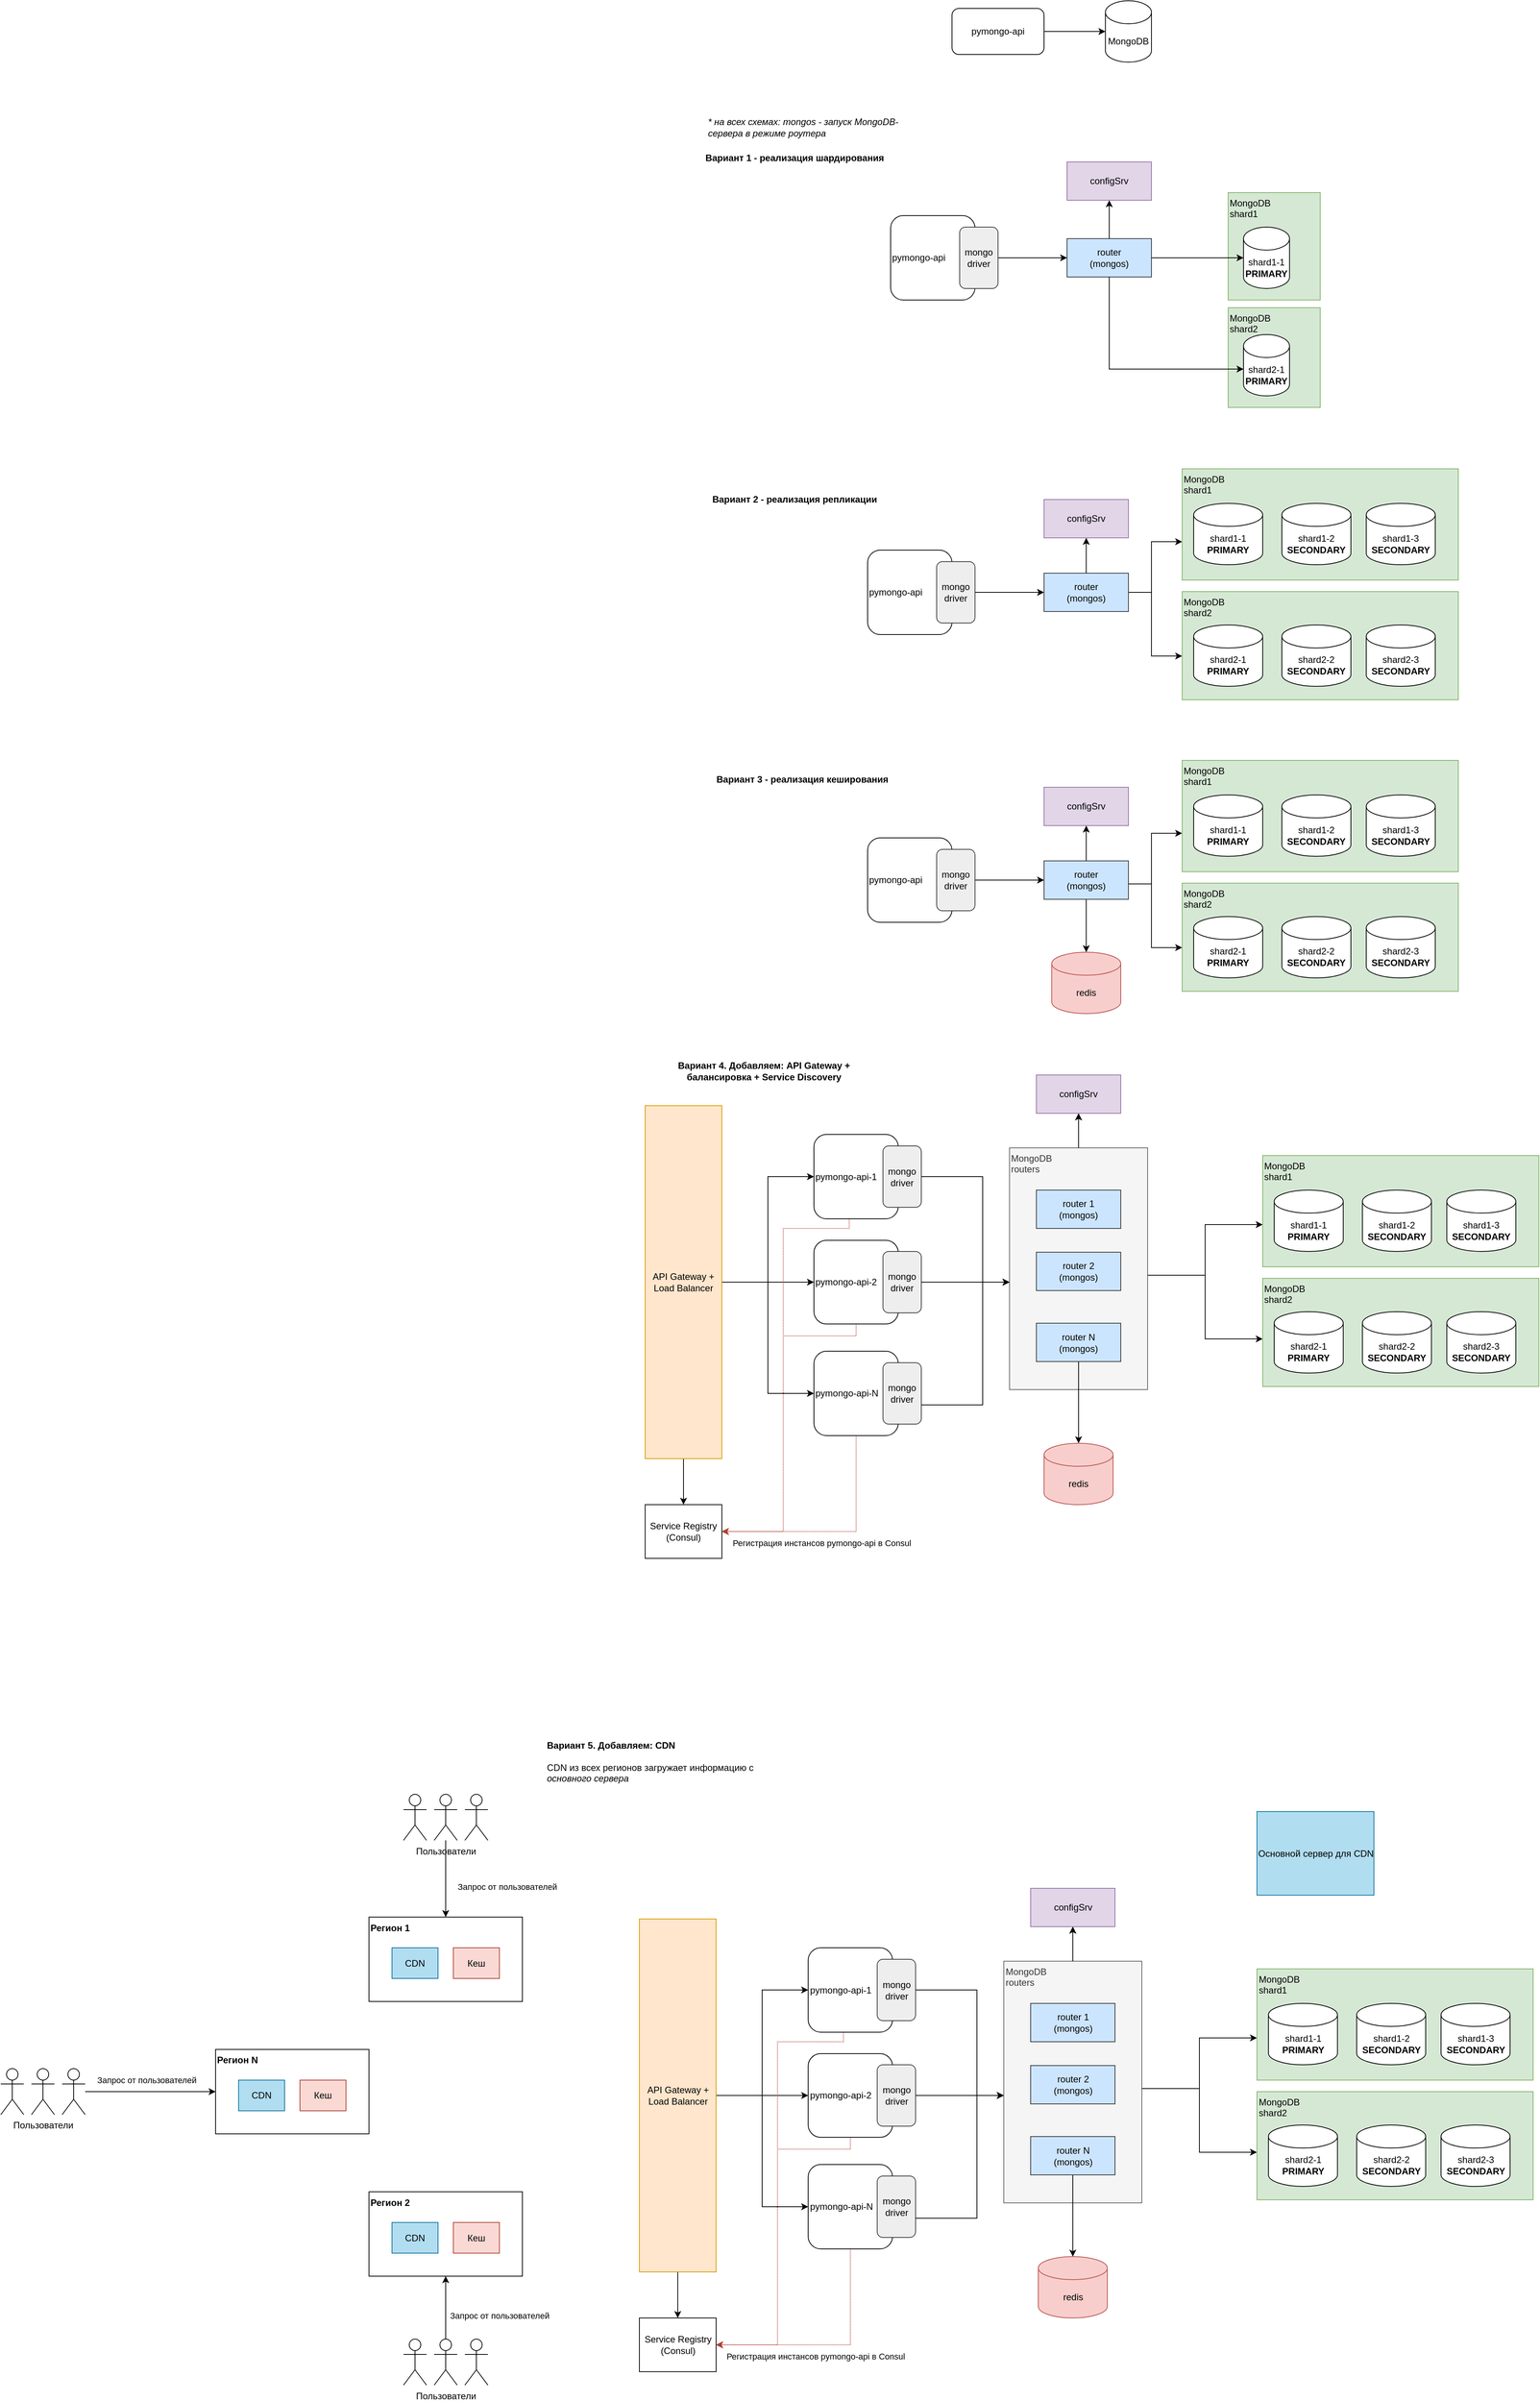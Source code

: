 <mxfile version="24.5.3" type="device">
  <diagram name="Page-1" id="-H_mtQnk-PTXWXPvYvuk">
    <mxGraphModel dx="3239" dy="1463" grid="1" gridSize="10" guides="1" tooltips="1" connect="1" arrows="1" fold="1" page="1" pageScale="1" pageWidth="1169" pageHeight="827" math="0" shadow="0">
      <root>
        <mxCell id="0" />
        <mxCell id="1" parent="0" />
        <mxCell id="IA5zfWWaIgtgJN7IFIwk-97" value="&lt;div style=&quot;&quot;&gt;&lt;b&gt;Регион 1&lt;/b&gt;&lt;/div&gt;" style="rounded=0;whiteSpace=wrap;html=1;verticalAlign=top;align=left;horizontal=1;" vertex="1" parent="1">
          <mxGeometry x="-400" y="2777.5" width="200" height="110" as="geometry" />
        </mxCell>
        <mxCell id="IA5zfWWaIgtgJN7IFIwk-30" value="" style="edgeStyle=orthogonalEdgeStyle;rounded=0;orthogonalLoop=1;jettySize=auto;html=1;" edge="1" parent="1" source="IA5zfWWaIgtgJN7IFIwk-29" target="IA5zfWWaIgtgJN7IFIwk-7">
          <mxGeometry relative="1" as="geometry" />
        </mxCell>
        <mxCell id="IA5zfWWaIgtgJN7IFIwk-29" value="&lt;span style=&quot;text-align: center;&quot;&gt;MongoDB&amp;nbsp;&lt;/span&gt;&lt;div&gt;routers&lt;/div&gt;" style="rounded=0;whiteSpace=wrap;html=1;verticalAlign=top;align=left;fillColor=#f5f5f5;strokeColor=#666666;fontColor=#333333;" vertex="1" parent="1">
          <mxGeometry x="435" y="1775" width="180" height="315" as="geometry" />
        </mxCell>
        <mxCell id="zA23MoTUsTF4_91t8viU-2" value="MongoDB" style="shape=cylinder3;whiteSpace=wrap;html=1;boundedLbl=1;backgroundOutline=1;size=15;" parent="1" vertex="1">
          <mxGeometry x="560" y="280" width="60" height="80" as="geometry" />
        </mxCell>
        <mxCell id="zA23MoTUsTF4_91t8viU-3" value="pymongo-api" style="rounded=1;whiteSpace=wrap;html=1;" parent="1" vertex="1">
          <mxGeometry x="360" y="290" width="120" height="60" as="geometry" />
        </mxCell>
        <mxCell id="zA23MoTUsTF4_91t8viU-4" style="edgeStyle=orthogonalEdgeStyle;rounded=0;orthogonalLoop=1;jettySize=auto;html=1;exitX=1;exitY=0.5;exitDx=0;exitDy=0;entryX=0;entryY=0.5;entryDx=0;entryDy=0;entryPerimeter=0;" parent="1" source="zA23MoTUsTF4_91t8viU-3" target="zA23MoTUsTF4_91t8viU-2" edge="1">
          <mxGeometry relative="1" as="geometry" />
        </mxCell>
        <mxCell id="J22S6rXWrINqlYV-yVj1-1" value="Вариант 1 - реализация шардирования" style="text;html=1;align=center;verticalAlign=middle;whiteSpace=wrap;rounded=0;fontStyle=1" parent="1" vertex="1">
          <mxGeometry x="20" y="470" width="270" height="30" as="geometry" />
        </mxCell>
        <mxCell id="J22S6rXWrINqlYV-yVj1-4" value="pymongo-api" style="rounded=1;whiteSpace=wrap;html=1;align=left;" parent="1" vertex="1">
          <mxGeometry x="280" y="560" width="110" height="110" as="geometry" />
        </mxCell>
        <mxCell id="J22S6rXWrINqlYV-yVj1-5" style="edgeStyle=orthogonalEdgeStyle;rounded=0;orthogonalLoop=1;jettySize=auto;html=1;" parent="1" source="J22S6rXWrINqlYV-yVj1-23" target="J22S6rXWrINqlYV-yVj1-13" edge="1">
          <mxGeometry relative="1" as="geometry" />
        </mxCell>
        <mxCell id="J22S6rXWrINqlYV-yVj1-12" value="&lt;i&gt;* на всех схемах: mongos - запуск MongoDB-сервера в режиме роутера&lt;/i&gt;" style="text;html=1;align=left;verticalAlign=middle;whiteSpace=wrap;rounded=0;" parent="1" vertex="1">
          <mxGeometry x="40" y="430" width="280" height="30" as="geometry" />
        </mxCell>
        <mxCell id="J22S6rXWrINqlYV-yVj1-22" value="" style="edgeStyle=orthogonalEdgeStyle;rounded=0;orthogonalLoop=1;jettySize=auto;html=1;" parent="1" source="J22S6rXWrINqlYV-yVj1-13" target="J22S6rXWrINqlYV-yVj1-21" edge="1">
          <mxGeometry relative="1" as="geometry" />
        </mxCell>
        <mxCell id="J22S6rXWrINqlYV-yVj1-13" value="&lt;div&gt;router&lt;/div&gt;(mongos)" style="rounded=0;whiteSpace=wrap;html=1;fillColor=#cce5ff;strokeColor=#36393d;" parent="1" vertex="1">
          <mxGeometry x="510" y="590" width="110" height="50" as="geometry" />
        </mxCell>
        <mxCell id="J22S6rXWrINqlYV-yVj1-16" value="&lt;span style=&quot;text-align: center;&quot;&gt;MongoDB&amp;nbsp;&lt;/span&gt;&lt;div&gt;shard1&lt;/div&gt;" style="rounded=0;whiteSpace=wrap;html=1;verticalAlign=top;align=left;fillColor=#d5e8d4;strokeColor=#82b366;" parent="1" vertex="1">
          <mxGeometry x="720" y="530" width="120" height="140" as="geometry" />
        </mxCell>
        <mxCell id="J22S6rXWrINqlYV-yVj1-3" value="&lt;div&gt;&lt;span style=&quot;text-align: left;&quot;&gt;shard1-1&lt;/span&gt;&lt;/div&gt;&lt;div&gt;&lt;b&gt;PRIMARY&lt;/b&gt;&lt;/div&gt;" style="shape=cylinder3;whiteSpace=wrap;html=1;boundedLbl=1;backgroundOutline=1;size=15;" parent="1" vertex="1">
          <mxGeometry x="740" y="575" width="60" height="80" as="geometry" />
        </mxCell>
        <mxCell id="J22S6rXWrINqlYV-yVj1-15" value="" style="edgeStyle=orthogonalEdgeStyle;rounded=0;orthogonalLoop=1;jettySize=auto;html=1;" parent="1" source="J22S6rXWrINqlYV-yVj1-13" target="J22S6rXWrINqlYV-yVj1-3" edge="1">
          <mxGeometry relative="1" as="geometry">
            <mxPoint x="695" y="550" as="targetPoint" />
          </mxGeometry>
        </mxCell>
        <mxCell id="J22S6rXWrINqlYV-yVj1-17" value="&lt;span style=&quot;text-align: center;&quot;&gt;MongoDB&amp;nbsp;&lt;/span&gt;&lt;div&gt;shard2&lt;/div&gt;" style="rounded=0;whiteSpace=wrap;html=1;verticalAlign=top;align=left;fillColor=#d5e8d4;strokeColor=#82b366;" parent="1" vertex="1">
          <mxGeometry x="720" y="680" width="120" height="130" as="geometry" />
        </mxCell>
        <mxCell id="J22S6rXWrINqlYV-yVj1-18" value="&lt;div&gt;&lt;span style=&quot;text-align: left;&quot;&gt;shard2-1&lt;/span&gt;&lt;/div&gt;&lt;div&gt;&lt;b&gt;PRIMARY&lt;/b&gt;&lt;/div&gt;" style="shape=cylinder3;whiteSpace=wrap;html=1;boundedLbl=1;backgroundOutline=1;size=15;" parent="1" vertex="1">
          <mxGeometry x="740" y="715" width="60" height="80" as="geometry" />
        </mxCell>
        <mxCell id="J22S6rXWrINqlYV-yVj1-20" value="" style="edgeStyle=orthogonalEdgeStyle;rounded=0;orthogonalLoop=1;jettySize=auto;html=1;" parent="1" source="J22S6rXWrINqlYV-yVj1-13" target="J22S6rXWrINqlYV-yVj1-18" edge="1">
          <mxGeometry relative="1" as="geometry">
            <mxPoint x="565" y="715" as="targetPoint" />
            <Array as="points">
              <mxPoint x="565" y="760" />
            </Array>
          </mxGeometry>
        </mxCell>
        <mxCell id="J22S6rXWrINqlYV-yVj1-21" value="configSrv&lt;div&gt;&lt;/div&gt;" style="rounded=0;whiteSpace=wrap;html=1;fillColor=#e1d5e7;strokeColor=#9673a6;" parent="1" vertex="1">
          <mxGeometry x="510" y="490" width="110" height="50" as="geometry" />
        </mxCell>
        <mxCell id="J22S6rXWrINqlYV-yVj1-23" value="mongo driver" style="rounded=1;whiteSpace=wrap;html=1;fillColor=#eeeeee;strokeColor=#36393d;" parent="1" vertex="1">
          <mxGeometry x="370" y="575" width="50" height="80" as="geometry" />
        </mxCell>
        <mxCell id="J22S6rXWrINqlYV-yVj1-24" value="Вариант 2 - реализация репликации" style="text;html=1;align=center;verticalAlign=middle;whiteSpace=wrap;rounded=0;fontStyle=1" parent="1" vertex="1">
          <mxGeometry x="20" y="915" width="270" height="30" as="geometry" />
        </mxCell>
        <mxCell id="J22S6rXWrINqlYV-yVj1-25" value="pymongo-api" style="rounded=1;whiteSpace=wrap;html=1;align=left;" parent="1" vertex="1">
          <mxGeometry x="250" y="996" width="110" height="110" as="geometry" />
        </mxCell>
        <mxCell id="J22S6rXWrINqlYV-yVj1-26" style="edgeStyle=orthogonalEdgeStyle;rounded=0;orthogonalLoop=1;jettySize=auto;html=1;" parent="1" source="J22S6rXWrINqlYV-yVj1-36" target="J22S6rXWrINqlYV-yVj1-28" edge="1">
          <mxGeometry relative="1" as="geometry" />
        </mxCell>
        <mxCell id="J22S6rXWrINqlYV-yVj1-27" value="" style="edgeStyle=orthogonalEdgeStyle;rounded=0;orthogonalLoop=1;jettySize=auto;html=1;" parent="1" source="J22S6rXWrINqlYV-yVj1-28" target="J22S6rXWrINqlYV-yVj1-35" edge="1">
          <mxGeometry relative="1" as="geometry" />
        </mxCell>
        <mxCell id="J22S6rXWrINqlYV-yVj1-98" value="" style="edgeStyle=orthogonalEdgeStyle;rounded=0;orthogonalLoop=1;jettySize=auto;html=1;" parent="1" source="J22S6rXWrINqlYV-yVj1-28" target="J22S6rXWrINqlYV-yVj1-94" edge="1">
          <mxGeometry relative="1" as="geometry">
            <Array as="points">
              <mxPoint x="620" y="1051" />
              <mxPoint x="620" y="985" />
            </Array>
          </mxGeometry>
        </mxCell>
        <mxCell id="J22S6rXWrINqlYV-yVj1-100" value="" style="edgeStyle=orthogonalEdgeStyle;rounded=0;orthogonalLoop=1;jettySize=auto;html=1;" parent="1" source="J22S6rXWrINqlYV-yVj1-28" target="J22S6rXWrINqlYV-yVj1-29" edge="1">
          <mxGeometry relative="1" as="geometry">
            <mxPoint x="535" y="1151.0" as="targetPoint" />
            <Array as="points">
              <mxPoint x="620" y="1051" />
              <mxPoint x="620" y="1134" />
            </Array>
          </mxGeometry>
        </mxCell>
        <mxCell id="J22S6rXWrINqlYV-yVj1-28" value="&lt;div&gt;router&lt;/div&gt;(mongos)" style="rounded=0;whiteSpace=wrap;html=1;fillColor=#cce5ff;strokeColor=#36393d;" parent="1" vertex="1">
          <mxGeometry x="480" y="1026" width="110" height="50" as="geometry" />
        </mxCell>
        <mxCell id="J22S6rXWrINqlYV-yVj1-29" value="&lt;span style=&quot;text-align: center;&quot;&gt;MongoDB&amp;nbsp;&lt;/span&gt;&lt;div&gt;shard2&lt;/div&gt;" style="rounded=0;whiteSpace=wrap;html=1;verticalAlign=top;align=left;fillColor=#d5e8d4;strokeColor=#82b366;" parent="1" vertex="1">
          <mxGeometry x="660" y="1050" width="360" height="141" as="geometry" />
        </mxCell>
        <mxCell id="J22S6rXWrINqlYV-yVj1-35" value="configSrv&lt;div&gt;&lt;/div&gt;" style="rounded=0;whiteSpace=wrap;html=1;fillColor=#e1d5e7;strokeColor=#9673a6;" parent="1" vertex="1">
          <mxGeometry x="480" y="930" width="110" height="50" as="geometry" />
        </mxCell>
        <mxCell id="J22S6rXWrINqlYV-yVj1-36" value="mongo driver" style="rounded=1;whiteSpace=wrap;html=1;fillColor=#eeeeee;strokeColor=#36393d;" parent="1" vertex="1">
          <mxGeometry x="340" y="1011" width="50" height="80" as="geometry" />
        </mxCell>
        <mxCell id="J22S6rXWrINqlYV-yVj1-37" value="&lt;div&gt;&lt;span style=&quot;text-align: left;&quot;&gt;shard2-2&lt;/span&gt;&lt;/div&gt;&lt;div&gt;&lt;b&gt;SECONDARY&lt;/b&gt;&lt;/div&gt;" style="shape=cylinder3;whiteSpace=wrap;html=1;boundedLbl=1;backgroundOutline=1;size=15;" parent="1" vertex="1">
          <mxGeometry x="790" y="1093.5" width="90" height="80" as="geometry" />
        </mxCell>
        <mxCell id="J22S6rXWrINqlYV-yVj1-38" value="&lt;div&gt;&lt;span style=&quot;text-align: left;&quot;&gt;shard2-3&lt;/span&gt;&lt;/div&gt;&lt;div&gt;&lt;b&gt;SECONDARY&lt;/b&gt;&lt;/div&gt;" style="shape=cylinder3;whiteSpace=wrap;html=1;boundedLbl=1;backgroundOutline=1;size=15;" parent="1" vertex="1">
          <mxGeometry x="900" y="1093.5" width="90" height="80" as="geometry" />
        </mxCell>
        <mxCell id="J22S6rXWrINqlYV-yVj1-39" value="&lt;div&gt;&lt;div&gt;&lt;span style=&quot;text-align: left;&quot;&gt;shard2-1&lt;/span&gt;&lt;/div&gt;&lt;div&gt;&lt;b&gt;PRIMARY&lt;/b&gt;&lt;/div&gt;&lt;/div&gt;" style="shape=cylinder3;whiteSpace=wrap;html=1;boundedLbl=1;backgroundOutline=1;size=15;" parent="1" vertex="1">
          <mxGeometry x="675" y="1093.5" width="90" height="80" as="geometry" />
        </mxCell>
        <mxCell id="J22S6rXWrINqlYV-yVj1-63" value="Вариант 3 - реализация кеширования" style="text;html=1;align=center;verticalAlign=middle;whiteSpace=wrap;rounded=0;fontStyle=1" parent="1" vertex="1">
          <mxGeometry x="30" y="1280" width="270" height="30" as="geometry" />
        </mxCell>
        <mxCell id="J22S6rXWrINqlYV-yVj1-94" value="&lt;span style=&quot;text-align: center;&quot;&gt;MongoDB&amp;nbsp;&lt;/span&gt;&lt;div&gt;shard1&lt;/div&gt;" style="rounded=0;whiteSpace=wrap;html=1;verticalAlign=top;align=left;fillColor=#d5e8d4;strokeColor=#82b366;" parent="1" vertex="1">
          <mxGeometry x="660" y="890" width="360" height="145" as="geometry" />
        </mxCell>
        <mxCell id="J22S6rXWrINqlYV-yVj1-95" value="&lt;div&gt;&lt;span style=&quot;text-align: left;&quot;&gt;shard1-2&lt;/span&gt;&lt;/div&gt;&lt;div&gt;&lt;b&gt;SECONDARY&lt;/b&gt;&lt;br&gt;&lt;/div&gt;" style="shape=cylinder3;whiteSpace=wrap;html=1;boundedLbl=1;backgroundOutline=1;size=15;" parent="1" vertex="1">
          <mxGeometry x="790" y="935" width="90" height="80" as="geometry" />
        </mxCell>
        <mxCell id="J22S6rXWrINqlYV-yVj1-96" value="&lt;div&gt;&lt;span style=&quot;text-align: left;&quot;&gt;shard1-3&lt;/span&gt;&lt;/div&gt;&lt;div&gt;&lt;b&gt;SECONDARY&lt;/b&gt;&lt;br&gt;&lt;/div&gt;" style="shape=cylinder3;whiteSpace=wrap;html=1;boundedLbl=1;backgroundOutline=1;size=15;" parent="1" vertex="1">
          <mxGeometry x="900" y="935" width="90" height="80" as="geometry" />
        </mxCell>
        <mxCell id="J22S6rXWrINqlYV-yVj1-97" value="&lt;div&gt;&lt;span style=&quot;text-align: left;&quot;&gt;shard1-1&lt;/span&gt;&lt;/div&gt;&lt;div&gt;&lt;b&gt;PRIMARY&lt;/b&gt;&lt;br&gt;&lt;/div&gt;" style="shape=cylinder3;whiteSpace=wrap;html=1;boundedLbl=1;backgroundOutline=1;size=15;" parent="1" vertex="1">
          <mxGeometry x="675" y="935" width="90" height="80" as="geometry" />
        </mxCell>
        <mxCell id="J22S6rXWrINqlYV-yVj1-101" value="pymongo-api" style="rounded=1;whiteSpace=wrap;html=1;align=left;" parent="1" vertex="1">
          <mxGeometry x="250" y="1371" width="110" height="110" as="geometry" />
        </mxCell>
        <mxCell id="J22S6rXWrINqlYV-yVj1-102" style="edgeStyle=orthogonalEdgeStyle;rounded=0;orthogonalLoop=1;jettySize=auto;html=1;" parent="1" source="J22S6rXWrINqlYV-yVj1-109" target="J22S6rXWrINqlYV-yVj1-106" edge="1">
          <mxGeometry relative="1" as="geometry" />
        </mxCell>
        <mxCell id="J22S6rXWrINqlYV-yVj1-103" value="" style="edgeStyle=orthogonalEdgeStyle;rounded=0;orthogonalLoop=1;jettySize=auto;html=1;" parent="1" source="J22S6rXWrINqlYV-yVj1-106" target="J22S6rXWrINqlYV-yVj1-108" edge="1">
          <mxGeometry relative="1" as="geometry" />
        </mxCell>
        <mxCell id="J22S6rXWrINqlYV-yVj1-120" value="" style="edgeStyle=orthogonalEdgeStyle;rounded=0;orthogonalLoop=1;jettySize=auto;html=1;" parent="1" source="J22S6rXWrINqlYV-yVj1-106" target="J22S6rXWrINqlYV-yVj1-119" edge="1">
          <mxGeometry relative="1" as="geometry" />
        </mxCell>
        <mxCell id="J22S6rXWrINqlYV-yVj1-106" value="&lt;div&gt;router&lt;/div&gt;(mongos)" style="rounded=0;whiteSpace=wrap;html=1;fillColor=#cce5ff;strokeColor=#36393d;" parent="1" vertex="1">
          <mxGeometry x="480" y="1401" width="110" height="50" as="geometry" />
        </mxCell>
        <mxCell id="J22S6rXWrINqlYV-yVj1-108" value="configSrv&lt;div&gt;&lt;/div&gt;" style="rounded=0;whiteSpace=wrap;html=1;fillColor=#e1d5e7;strokeColor=#9673a6;" parent="1" vertex="1">
          <mxGeometry x="480" y="1305" width="110" height="50" as="geometry" />
        </mxCell>
        <mxCell id="J22S6rXWrINqlYV-yVj1-109" value="mongo driver" style="rounded=1;whiteSpace=wrap;html=1;fillColor=#eeeeee;strokeColor=#36393d;" parent="1" vertex="1">
          <mxGeometry x="340" y="1386" width="50" height="80" as="geometry" />
        </mxCell>
        <mxCell id="J22S6rXWrINqlYV-yVj1-119" value="&lt;div&gt;redis&lt;/div&gt;" style="shape=cylinder3;whiteSpace=wrap;html=1;boundedLbl=1;backgroundOutline=1;size=15;fillColor=#f8cecc;strokeColor=#b85450;" parent="1" vertex="1">
          <mxGeometry x="490" y="1520" width="90" height="80" as="geometry" />
        </mxCell>
        <mxCell id="J22S6rXWrINqlYV-yVj1-121" value="" style="edgeStyle=orthogonalEdgeStyle;rounded=0;orthogonalLoop=1;jettySize=auto;html=1;" parent="1" source="J22S6rXWrINqlYV-yVj1-106" target="J22S6rXWrINqlYV-yVj1-127" edge="1">
          <mxGeometry relative="1" as="geometry">
            <mxPoint x="590" y="1431" as="sourcePoint" />
            <Array as="points">
              <mxPoint x="620" y="1431" />
              <mxPoint x="620" y="1365" />
            </Array>
          </mxGeometry>
        </mxCell>
        <mxCell id="J22S6rXWrINqlYV-yVj1-122" value="" style="edgeStyle=orthogonalEdgeStyle;rounded=0;orthogonalLoop=1;jettySize=auto;html=1;" parent="1" source="J22S6rXWrINqlYV-yVj1-106" target="J22S6rXWrINqlYV-yVj1-123" edge="1">
          <mxGeometry relative="1" as="geometry">
            <mxPoint x="590" y="1431" as="sourcePoint" />
            <mxPoint x="535" y="1531.0" as="targetPoint" />
            <Array as="points">
              <mxPoint x="620" y="1431" />
              <mxPoint x="620" y="1514" />
            </Array>
          </mxGeometry>
        </mxCell>
        <mxCell id="J22S6rXWrINqlYV-yVj1-123" value="&lt;span style=&quot;text-align: center;&quot;&gt;MongoDB&amp;nbsp;&lt;/span&gt;&lt;div&gt;shard2&lt;/div&gt;" style="rounded=0;whiteSpace=wrap;html=1;verticalAlign=top;align=left;fillColor=#d5e8d4;strokeColor=#82b366;" parent="1" vertex="1">
          <mxGeometry x="660" y="1430" width="360" height="141" as="geometry" />
        </mxCell>
        <mxCell id="J22S6rXWrINqlYV-yVj1-124" value="&lt;div&gt;&lt;span style=&quot;text-align: left;&quot;&gt;shard2-2&lt;/span&gt;&lt;/div&gt;&lt;div&gt;&lt;b&gt;SECONDARY&lt;/b&gt;&lt;/div&gt;" style="shape=cylinder3;whiteSpace=wrap;html=1;boundedLbl=1;backgroundOutline=1;size=15;" parent="1" vertex="1">
          <mxGeometry x="790" y="1473.5" width="90" height="80" as="geometry" />
        </mxCell>
        <mxCell id="J22S6rXWrINqlYV-yVj1-125" value="&lt;div&gt;&lt;span style=&quot;text-align: left;&quot;&gt;shard2-3&lt;/span&gt;&lt;/div&gt;&lt;div&gt;&lt;b&gt;SECONDARY&lt;/b&gt;&lt;/div&gt;" style="shape=cylinder3;whiteSpace=wrap;html=1;boundedLbl=1;backgroundOutline=1;size=15;" parent="1" vertex="1">
          <mxGeometry x="900" y="1473.5" width="90" height="80" as="geometry" />
        </mxCell>
        <mxCell id="J22S6rXWrINqlYV-yVj1-126" value="&lt;div&gt;&lt;div&gt;&lt;span style=&quot;text-align: left;&quot;&gt;shard2-1&lt;/span&gt;&lt;/div&gt;&lt;div&gt;&lt;b&gt;PRIMARY&lt;/b&gt;&lt;/div&gt;&lt;/div&gt;" style="shape=cylinder3;whiteSpace=wrap;html=1;boundedLbl=1;backgroundOutline=1;size=15;" parent="1" vertex="1">
          <mxGeometry x="675" y="1473.5" width="90" height="80" as="geometry" />
        </mxCell>
        <mxCell id="J22S6rXWrINqlYV-yVj1-127" value="&lt;span style=&quot;text-align: center;&quot;&gt;MongoDB&amp;nbsp;&lt;/span&gt;&lt;div&gt;shard1&lt;/div&gt;" style="rounded=0;whiteSpace=wrap;html=1;verticalAlign=top;align=left;fillColor=#d5e8d4;strokeColor=#82b366;" parent="1" vertex="1">
          <mxGeometry x="660" y="1270" width="360" height="145" as="geometry" />
        </mxCell>
        <mxCell id="J22S6rXWrINqlYV-yVj1-128" value="&lt;div&gt;&lt;span style=&quot;text-align: left;&quot;&gt;shard1-2&lt;/span&gt;&lt;/div&gt;&lt;div&gt;&lt;b&gt;SECONDARY&lt;/b&gt;&lt;br&gt;&lt;/div&gt;" style="shape=cylinder3;whiteSpace=wrap;html=1;boundedLbl=1;backgroundOutline=1;size=15;" parent="1" vertex="1">
          <mxGeometry x="790" y="1315" width="90" height="80" as="geometry" />
        </mxCell>
        <mxCell id="J22S6rXWrINqlYV-yVj1-129" value="&lt;div&gt;&lt;span style=&quot;text-align: left;&quot;&gt;shard1-3&lt;/span&gt;&lt;/div&gt;&lt;div&gt;&lt;b&gt;SECONDARY&lt;/b&gt;&lt;br&gt;&lt;/div&gt;" style="shape=cylinder3;whiteSpace=wrap;html=1;boundedLbl=1;backgroundOutline=1;size=15;" parent="1" vertex="1">
          <mxGeometry x="900" y="1315" width="90" height="80" as="geometry" />
        </mxCell>
        <mxCell id="J22S6rXWrINqlYV-yVj1-130" value="&lt;div&gt;&lt;span style=&quot;text-align: left;&quot;&gt;shard1-1&lt;/span&gt;&lt;/div&gt;&lt;div&gt;&lt;b&gt;PRIMARY&lt;/b&gt;&lt;br&gt;&lt;/div&gt;" style="shape=cylinder3;whiteSpace=wrap;html=1;boundedLbl=1;backgroundOutline=1;size=15;" parent="1" vertex="1">
          <mxGeometry x="675" y="1315" width="90" height="80" as="geometry" />
        </mxCell>
        <mxCell id="IA5zfWWaIgtgJN7IFIwk-1" value="Вариант 4. Добавляем: API Gateway + балансировка + Service Discovery" style="text;html=1;align=center;verticalAlign=middle;whiteSpace=wrap;rounded=0;fontStyle=1" vertex="1" parent="1">
          <mxGeometry x="-20" y="1660" width="270" height="30" as="geometry" />
        </mxCell>
        <mxCell id="IA5zfWWaIgtgJN7IFIwk-38" value="" style="edgeStyle=orthogonalEdgeStyle;rounded=0;orthogonalLoop=1;jettySize=auto;html=1;dashed=1;dashPattern=1 1;fillColor=#fad9d5;strokeColor=#ae4132;" edge="1" parent="1" source="IA5zfWWaIgtgJN7IFIwk-2" target="IA5zfWWaIgtgJN7IFIwk-35">
          <mxGeometry relative="1" as="geometry">
            <mxPoint x="130" y="2260" as="targetPoint" />
            <Array as="points">
              <mxPoint x="235" y="2020" />
              <mxPoint x="140" y="2020" />
              <mxPoint x="140" y="2275" />
            </Array>
          </mxGeometry>
        </mxCell>
        <mxCell id="IA5zfWWaIgtgJN7IFIwk-2" value="pymongo-api-2" style="rounded=1;whiteSpace=wrap;html=1;align=left;" vertex="1" parent="1">
          <mxGeometry x="180" y="1895.5" width="110" height="109" as="geometry" />
        </mxCell>
        <mxCell id="IA5zfWWaIgtgJN7IFIwk-4" value="" style="edgeStyle=orthogonalEdgeStyle;rounded=0;orthogonalLoop=1;jettySize=auto;html=1;" edge="1" parent="1" source="IA5zfWWaIgtgJN7IFIwk-29" target="IA5zfWWaIgtgJN7IFIwk-7">
          <mxGeometry relative="1" as="geometry" />
        </mxCell>
        <mxCell id="IA5zfWWaIgtgJN7IFIwk-5" value="" style="edgeStyle=orthogonalEdgeStyle;rounded=0;orthogonalLoop=1;jettySize=auto;html=1;" edge="1" parent="1" source="IA5zfWWaIgtgJN7IFIwk-26" target="IA5zfWWaIgtgJN7IFIwk-9">
          <mxGeometry relative="1" as="geometry" />
        </mxCell>
        <mxCell id="IA5zfWWaIgtgJN7IFIwk-6" value="&lt;div&gt;router 2&lt;/div&gt;(mongos)" style="rounded=0;whiteSpace=wrap;html=1;fillColor=#cce5ff;strokeColor=#36393d;" vertex="1" parent="1">
          <mxGeometry x="470" y="1911" width="110" height="50" as="geometry" />
        </mxCell>
        <mxCell id="IA5zfWWaIgtgJN7IFIwk-7" value="configSrv&lt;div&gt;&lt;/div&gt;" style="rounded=0;whiteSpace=wrap;html=1;fillColor=#e1d5e7;strokeColor=#9673a6;" vertex="1" parent="1">
          <mxGeometry x="470" y="1680" width="110" height="50" as="geometry" />
        </mxCell>
        <mxCell id="IA5zfWWaIgtgJN7IFIwk-53" value="" style="edgeStyle=orthogonalEdgeStyle;rounded=0;orthogonalLoop=1;jettySize=auto;html=1;exitX=1;exitY=0.5;exitDx=0;exitDy=0;" edge="1" parent="1" source="IA5zfWWaIgtgJN7IFIwk-8" target="IA5zfWWaIgtgJN7IFIwk-29">
          <mxGeometry relative="1" as="geometry">
            <mxPoint x="330" y="1949" as="sourcePoint" />
            <Array as="points">
              <mxPoint x="410" y="1950" />
              <mxPoint x="410" y="1950" />
            </Array>
          </mxGeometry>
        </mxCell>
        <mxCell id="IA5zfWWaIgtgJN7IFIwk-8" value="mongo driver" style="rounded=1;whiteSpace=wrap;html=1;fillColor=#eeeeee;strokeColor=#36393d;" vertex="1" parent="1">
          <mxGeometry x="270" y="1910" width="50" height="80" as="geometry" />
        </mxCell>
        <mxCell id="IA5zfWWaIgtgJN7IFIwk-9" value="&lt;div&gt;redis&lt;/div&gt;" style="shape=cylinder3;whiteSpace=wrap;html=1;boundedLbl=1;backgroundOutline=1;size=15;fillColor=#f8cecc;strokeColor=#b85450;" vertex="1" parent="1">
          <mxGeometry x="480" y="2160" width="90" height="80" as="geometry" />
        </mxCell>
        <mxCell id="IA5zfWWaIgtgJN7IFIwk-10" value="" style="edgeStyle=orthogonalEdgeStyle;rounded=0;orthogonalLoop=1;jettySize=auto;html=1;" edge="1" parent="1" source="IA5zfWWaIgtgJN7IFIwk-29" target="IA5zfWWaIgtgJN7IFIwk-16">
          <mxGeometry relative="1" as="geometry">
            <mxPoint x="580" y="1941" as="sourcePoint" />
            <Array as="points">
              <mxPoint x="690" y="1941" />
              <mxPoint x="690" y="1875" />
            </Array>
          </mxGeometry>
        </mxCell>
        <mxCell id="IA5zfWWaIgtgJN7IFIwk-11" value="" style="edgeStyle=orthogonalEdgeStyle;rounded=0;orthogonalLoop=1;jettySize=auto;html=1;" edge="1" parent="1" source="IA5zfWWaIgtgJN7IFIwk-29" target="IA5zfWWaIgtgJN7IFIwk-12">
          <mxGeometry relative="1" as="geometry">
            <mxPoint x="580" y="1941" as="sourcePoint" />
            <mxPoint x="525" y="2041" as="targetPoint" />
            <Array as="points">
              <mxPoint x="690" y="1941" />
              <mxPoint x="690" y="2024" />
            </Array>
          </mxGeometry>
        </mxCell>
        <mxCell id="IA5zfWWaIgtgJN7IFIwk-12" value="&lt;span style=&quot;text-align: center;&quot;&gt;MongoDB&amp;nbsp;&lt;/span&gt;&lt;div&gt;shard2&lt;/div&gt;" style="rounded=0;whiteSpace=wrap;html=1;verticalAlign=top;align=left;fillColor=#d5e8d4;strokeColor=#82b366;" vertex="1" parent="1">
          <mxGeometry x="765" y="1945" width="360" height="141" as="geometry" />
        </mxCell>
        <mxCell id="IA5zfWWaIgtgJN7IFIwk-13" value="&lt;div&gt;&lt;span style=&quot;text-align: left;&quot;&gt;shard2-2&lt;/span&gt;&lt;/div&gt;&lt;div&gt;&lt;b&gt;SECONDARY&lt;/b&gt;&lt;/div&gt;" style="shape=cylinder3;whiteSpace=wrap;html=1;boundedLbl=1;backgroundOutline=1;size=15;" vertex="1" parent="1">
          <mxGeometry x="895" y="1988.5" width="90" height="80" as="geometry" />
        </mxCell>
        <mxCell id="IA5zfWWaIgtgJN7IFIwk-14" value="&lt;div&gt;&lt;span style=&quot;text-align: left;&quot;&gt;shard2-3&lt;/span&gt;&lt;/div&gt;&lt;div&gt;&lt;b&gt;SECONDARY&lt;/b&gt;&lt;/div&gt;" style="shape=cylinder3;whiteSpace=wrap;html=1;boundedLbl=1;backgroundOutline=1;size=15;" vertex="1" parent="1">
          <mxGeometry x="1005" y="1988.5" width="90" height="80" as="geometry" />
        </mxCell>
        <mxCell id="IA5zfWWaIgtgJN7IFIwk-15" value="&lt;div&gt;&lt;div&gt;&lt;span style=&quot;text-align: left;&quot;&gt;shard2-1&lt;/span&gt;&lt;/div&gt;&lt;div&gt;&lt;b&gt;PRIMARY&lt;/b&gt;&lt;/div&gt;&lt;/div&gt;" style="shape=cylinder3;whiteSpace=wrap;html=1;boundedLbl=1;backgroundOutline=1;size=15;" vertex="1" parent="1">
          <mxGeometry x="780" y="1988.5" width="90" height="80" as="geometry" />
        </mxCell>
        <mxCell id="IA5zfWWaIgtgJN7IFIwk-16" value="&lt;span style=&quot;text-align: center;&quot;&gt;MongoDB&amp;nbsp;&lt;/span&gt;&lt;div&gt;shard1&lt;/div&gt;" style="rounded=0;whiteSpace=wrap;html=1;verticalAlign=top;align=left;fillColor=#d5e8d4;strokeColor=#82b366;" vertex="1" parent="1">
          <mxGeometry x="765" y="1785" width="360" height="145" as="geometry" />
        </mxCell>
        <mxCell id="IA5zfWWaIgtgJN7IFIwk-17" value="&lt;div&gt;&lt;span style=&quot;text-align: left;&quot;&gt;shard1-2&lt;/span&gt;&lt;/div&gt;&lt;div&gt;&lt;b&gt;SECONDARY&lt;/b&gt;&lt;br&gt;&lt;/div&gt;" style="shape=cylinder3;whiteSpace=wrap;html=1;boundedLbl=1;backgroundOutline=1;size=15;" vertex="1" parent="1">
          <mxGeometry x="895" y="1830" width="90" height="80" as="geometry" />
        </mxCell>
        <mxCell id="IA5zfWWaIgtgJN7IFIwk-18" value="&lt;div&gt;&lt;span style=&quot;text-align: left;&quot;&gt;shard1-3&lt;/span&gt;&lt;/div&gt;&lt;div&gt;&lt;b&gt;SECONDARY&lt;/b&gt;&lt;br&gt;&lt;/div&gt;" style="shape=cylinder3;whiteSpace=wrap;html=1;boundedLbl=1;backgroundOutline=1;size=15;" vertex="1" parent="1">
          <mxGeometry x="1005" y="1830" width="90" height="80" as="geometry" />
        </mxCell>
        <mxCell id="IA5zfWWaIgtgJN7IFIwk-19" value="&lt;div&gt;&lt;span style=&quot;text-align: left;&quot;&gt;shard1-1&lt;/span&gt;&lt;/div&gt;&lt;div&gt;&lt;b&gt;PRIMARY&lt;/b&gt;&lt;br&gt;&lt;/div&gt;" style="shape=cylinder3;whiteSpace=wrap;html=1;boundedLbl=1;backgroundOutline=1;size=15;" vertex="1" parent="1">
          <mxGeometry x="780" y="1830" width="90" height="80" as="geometry" />
        </mxCell>
        <mxCell id="IA5zfWWaIgtgJN7IFIwk-42" value="" style="edgeStyle=orthogonalEdgeStyle;rounded=0;orthogonalLoop=1;jettySize=auto;html=1;dashed=1;dashPattern=1 1;fillColor=#fad9d5;strokeColor=#ae4132;" edge="1" parent="1" source="IA5zfWWaIgtgJN7IFIwk-20" target="IA5zfWWaIgtgJN7IFIwk-35">
          <mxGeometry relative="1" as="geometry">
            <mxPoint x="235.0" y="2255" as="targetPoint" />
            <Array as="points">
              <mxPoint x="235" y="2275" />
            </Array>
          </mxGeometry>
        </mxCell>
        <mxCell id="IA5zfWWaIgtgJN7IFIwk-20" value="pymongo-api-N" style="rounded=1;whiteSpace=wrap;html=1;align=left;" vertex="1" parent="1">
          <mxGeometry x="180" y="2040" width="110" height="110" as="geometry" />
        </mxCell>
        <mxCell id="IA5zfWWaIgtgJN7IFIwk-21" value="mongo driver" style="rounded=1;whiteSpace=wrap;html=1;fillColor=#eeeeee;strokeColor=#36393d;" vertex="1" parent="1">
          <mxGeometry x="270" y="2055" width="50" height="80" as="geometry" />
        </mxCell>
        <mxCell id="IA5zfWWaIgtgJN7IFIwk-37" value="" style="edgeStyle=orthogonalEdgeStyle;rounded=0;orthogonalLoop=1;jettySize=auto;html=1;dashed=1;dashPattern=1 1;fillColor=#fad9d5;strokeColor=#ae4132;" edge="1" parent="1" target="IA5zfWWaIgtgJN7IFIwk-35">
          <mxGeometry relative="1" as="geometry">
            <mxPoint x="226" y="1867.5" as="sourcePoint" />
            <mxPoint x="134" y="2280" as="targetPoint" />
            <Array as="points">
              <mxPoint x="226" y="1880" />
              <mxPoint x="140" y="1880" />
              <mxPoint x="140" y="2275" />
            </Array>
          </mxGeometry>
        </mxCell>
        <mxCell id="IA5zfWWaIgtgJN7IFIwk-50" value="Регистрация инстансов pymongo-api в Consul" style="edgeLabel;html=1;align=center;verticalAlign=middle;resizable=0;points=[];" vertex="1" connectable="0" parent="IA5zfWWaIgtgJN7IFIwk-37">
          <mxGeometry x="0.89" y="2" relative="1" as="geometry">
            <mxPoint x="98" y="13" as="offset" />
          </mxGeometry>
        </mxCell>
        <mxCell id="IA5zfWWaIgtgJN7IFIwk-22" value="pymongo-api-1" style="rounded=1;whiteSpace=wrap;html=1;align=left;" vertex="1" parent="1">
          <mxGeometry x="180" y="1757.5" width="110" height="110" as="geometry" />
        </mxCell>
        <mxCell id="IA5zfWWaIgtgJN7IFIwk-54" value="" style="edgeStyle=orthogonalEdgeStyle;rounded=0;orthogonalLoop=1;jettySize=auto;html=1;" edge="1" parent="1" source="IA5zfWWaIgtgJN7IFIwk-23" target="IA5zfWWaIgtgJN7IFIwk-29">
          <mxGeometry relative="1" as="geometry">
            <Array as="points">
              <mxPoint x="400" y="1812" />
              <mxPoint x="400" y="1950" />
            </Array>
          </mxGeometry>
        </mxCell>
        <mxCell id="IA5zfWWaIgtgJN7IFIwk-23" value="mongo driver" style="rounded=1;whiteSpace=wrap;html=1;fillColor=#eeeeee;strokeColor=#36393d;" vertex="1" parent="1">
          <mxGeometry x="270" y="1772.5" width="50" height="80" as="geometry" />
        </mxCell>
        <mxCell id="IA5zfWWaIgtgJN7IFIwk-24" value="&lt;div&gt;router 1&lt;/div&gt;(mongos)" style="rounded=0;whiteSpace=wrap;html=1;fillColor=#cce5ff;strokeColor=#36393d;" vertex="1" parent="1">
          <mxGeometry x="470" y="1830" width="110" height="50" as="geometry" />
        </mxCell>
        <mxCell id="IA5zfWWaIgtgJN7IFIwk-26" value="&lt;div&gt;router N&lt;/div&gt;(mongos)" style="rounded=0;whiteSpace=wrap;html=1;fillColor=#cce5ff;strokeColor=#36393d;" vertex="1" parent="1">
          <mxGeometry x="470" y="2003.5" width="110" height="50" as="geometry" />
        </mxCell>
        <mxCell id="IA5zfWWaIgtgJN7IFIwk-43" value="" style="edgeStyle=orthogonalEdgeStyle;rounded=0;orthogonalLoop=1;jettySize=auto;html=1;" edge="1" parent="1" source="IA5zfWWaIgtgJN7IFIwk-34" target="IA5zfWWaIgtgJN7IFIwk-35">
          <mxGeometry relative="1" as="geometry" />
        </mxCell>
        <mxCell id="IA5zfWWaIgtgJN7IFIwk-45" value="" style="edgeStyle=orthogonalEdgeStyle;rounded=0;orthogonalLoop=1;jettySize=auto;html=1;" edge="1" parent="1" source="IA5zfWWaIgtgJN7IFIwk-34" target="IA5zfWWaIgtgJN7IFIwk-22">
          <mxGeometry relative="1" as="geometry">
            <mxPoint x="120" y="1950" as="targetPoint" />
          </mxGeometry>
        </mxCell>
        <mxCell id="IA5zfWWaIgtgJN7IFIwk-47" value="" style="edgeStyle=orthogonalEdgeStyle;rounded=0;orthogonalLoop=1;jettySize=auto;html=1;" edge="1" parent="1" source="IA5zfWWaIgtgJN7IFIwk-34" target="IA5zfWWaIgtgJN7IFIwk-2">
          <mxGeometry relative="1" as="geometry" />
        </mxCell>
        <mxCell id="IA5zfWWaIgtgJN7IFIwk-49" value="" style="edgeStyle=orthogonalEdgeStyle;rounded=0;orthogonalLoop=1;jettySize=auto;html=1;" edge="1" parent="1" source="IA5zfWWaIgtgJN7IFIwk-34" target="IA5zfWWaIgtgJN7IFIwk-20">
          <mxGeometry relative="1" as="geometry">
            <mxPoint x="-80" y="1950" as="targetPoint" />
          </mxGeometry>
        </mxCell>
        <mxCell id="IA5zfWWaIgtgJN7IFIwk-34" value="&lt;div style=&quot;&quot;&gt;API Gateway + Load Balancer&lt;/div&gt;" style="rounded=0;whiteSpace=wrap;html=1;verticalAlign=middle;align=center;fillColor=#ffe6cc;strokeColor=#d79b00;" vertex="1" parent="1">
          <mxGeometry x="-40" y="1720" width="100" height="460" as="geometry" />
        </mxCell>
        <mxCell id="IA5zfWWaIgtgJN7IFIwk-35" value="&lt;div style=&quot;&quot;&gt;Service Registry&lt;/div&gt;&lt;div style=&quot;&quot;&gt;(Consul)&lt;/div&gt;" style="rounded=0;whiteSpace=wrap;html=1;verticalAlign=middle;align=center;" vertex="1" parent="1">
          <mxGeometry x="-40" y="2240" width="100" height="70" as="geometry" />
        </mxCell>
        <mxCell id="IA5zfWWaIgtgJN7IFIwk-52" value="" style="edgeStyle=orthogonalEdgeStyle;rounded=0;orthogonalLoop=1;jettySize=auto;html=1;" edge="1" parent="1" target="IA5zfWWaIgtgJN7IFIwk-29">
          <mxGeometry relative="1" as="geometry">
            <mxPoint x="320" y="2110" as="sourcePoint" />
            <mxPoint x="430" y="1950" as="targetPoint" />
            <Array as="points">
              <mxPoint x="400" y="2110" />
              <mxPoint x="400" y="1950" />
            </Array>
          </mxGeometry>
        </mxCell>
        <mxCell id="IA5zfWWaIgtgJN7IFIwk-55" value="" style="edgeStyle=orthogonalEdgeStyle;rounded=0;orthogonalLoop=1;jettySize=auto;html=1;" edge="1" parent="1" source="IA5zfWWaIgtgJN7IFIwk-56" target="IA5zfWWaIgtgJN7IFIwk-63">
          <mxGeometry relative="1" as="geometry" />
        </mxCell>
        <mxCell id="IA5zfWWaIgtgJN7IFIwk-56" value="&lt;span style=&quot;text-align: center;&quot;&gt;MongoDB&amp;nbsp;&lt;/span&gt;&lt;div&gt;routers&lt;/div&gt;" style="rounded=0;whiteSpace=wrap;html=1;verticalAlign=top;align=left;fillColor=#f5f5f5;strokeColor=#666666;fontColor=#333333;" vertex="1" parent="1">
          <mxGeometry x="427.5" y="2835" width="180" height="315" as="geometry" />
        </mxCell>
        <mxCell id="IA5zfWWaIgtgJN7IFIwk-57" value="Вариант 5. Добавляем: CDN&lt;div&gt;&lt;br&gt;&lt;/div&gt;&lt;div&gt;&lt;span style=&quot;font-weight: normal;&quot;&gt;CDN из всех регионов загружает информацию с &lt;i&gt;основного сервера&lt;/i&gt;&lt;/span&gt;&lt;/div&gt;" style="text;html=1;align=left;verticalAlign=middle;whiteSpace=wrap;rounded=0;fontStyle=1" vertex="1" parent="1">
          <mxGeometry x="-170" y="2540" width="290" height="70" as="geometry" />
        </mxCell>
        <mxCell id="IA5zfWWaIgtgJN7IFIwk-58" value="" style="edgeStyle=orthogonalEdgeStyle;rounded=0;orthogonalLoop=1;jettySize=auto;html=1;dashed=1;dashPattern=1 1;fillColor=#fad9d5;strokeColor=#ae4132;" edge="1" parent="1" source="IA5zfWWaIgtgJN7IFIwk-59" target="IA5zfWWaIgtgJN7IFIwk-92">
          <mxGeometry relative="1" as="geometry">
            <mxPoint x="122.5" y="3320" as="targetPoint" />
            <Array as="points">
              <mxPoint x="227.5" y="3080" />
              <mxPoint x="132.5" y="3080" />
              <mxPoint x="132.5" y="3335" />
            </Array>
          </mxGeometry>
        </mxCell>
        <mxCell id="IA5zfWWaIgtgJN7IFIwk-59" value="pymongo-api-2" style="rounded=1;whiteSpace=wrap;html=1;align=left;" vertex="1" parent="1">
          <mxGeometry x="172.5" y="2955.5" width="110" height="109" as="geometry" />
        </mxCell>
        <mxCell id="IA5zfWWaIgtgJN7IFIwk-60" value="" style="edgeStyle=orthogonalEdgeStyle;rounded=0;orthogonalLoop=1;jettySize=auto;html=1;" edge="1" parent="1" source="IA5zfWWaIgtgJN7IFIwk-56" target="IA5zfWWaIgtgJN7IFIwk-63">
          <mxGeometry relative="1" as="geometry" />
        </mxCell>
        <mxCell id="IA5zfWWaIgtgJN7IFIwk-61" value="" style="edgeStyle=orthogonalEdgeStyle;rounded=0;orthogonalLoop=1;jettySize=auto;html=1;" edge="1" parent="1" source="IA5zfWWaIgtgJN7IFIwk-86" target="IA5zfWWaIgtgJN7IFIwk-66">
          <mxGeometry relative="1" as="geometry" />
        </mxCell>
        <mxCell id="IA5zfWWaIgtgJN7IFIwk-62" value="&lt;div&gt;router 2&lt;/div&gt;(mongos)" style="rounded=0;whiteSpace=wrap;html=1;fillColor=#cce5ff;strokeColor=#36393d;" vertex="1" parent="1">
          <mxGeometry x="462.5" y="2971" width="110" height="50" as="geometry" />
        </mxCell>
        <mxCell id="IA5zfWWaIgtgJN7IFIwk-63" value="configSrv&lt;div&gt;&lt;/div&gt;" style="rounded=0;whiteSpace=wrap;html=1;fillColor=#e1d5e7;strokeColor=#9673a6;" vertex="1" parent="1">
          <mxGeometry x="462.5" y="2740" width="110" height="50" as="geometry" />
        </mxCell>
        <mxCell id="IA5zfWWaIgtgJN7IFIwk-64" value="" style="edgeStyle=orthogonalEdgeStyle;rounded=0;orthogonalLoop=1;jettySize=auto;html=1;exitX=1;exitY=0.5;exitDx=0;exitDy=0;" edge="1" parent="1" source="IA5zfWWaIgtgJN7IFIwk-65" target="IA5zfWWaIgtgJN7IFIwk-56">
          <mxGeometry relative="1" as="geometry">
            <mxPoint x="322.5" y="3009" as="sourcePoint" />
            <Array as="points">
              <mxPoint x="402.5" y="3010" />
              <mxPoint x="402.5" y="3010" />
            </Array>
          </mxGeometry>
        </mxCell>
        <mxCell id="IA5zfWWaIgtgJN7IFIwk-65" value="mongo driver" style="rounded=1;whiteSpace=wrap;html=1;fillColor=#eeeeee;strokeColor=#36393d;" vertex="1" parent="1">
          <mxGeometry x="262.5" y="2970" width="50" height="80" as="geometry" />
        </mxCell>
        <mxCell id="IA5zfWWaIgtgJN7IFIwk-66" value="&lt;div&gt;redis&lt;/div&gt;" style="shape=cylinder3;whiteSpace=wrap;html=1;boundedLbl=1;backgroundOutline=1;size=15;fillColor=#f8cecc;strokeColor=#b85450;" vertex="1" parent="1">
          <mxGeometry x="472.5" y="3220" width="90" height="80" as="geometry" />
        </mxCell>
        <mxCell id="IA5zfWWaIgtgJN7IFIwk-67" value="" style="edgeStyle=orthogonalEdgeStyle;rounded=0;orthogonalLoop=1;jettySize=auto;html=1;" edge="1" parent="1" source="IA5zfWWaIgtgJN7IFIwk-56" target="IA5zfWWaIgtgJN7IFIwk-73">
          <mxGeometry relative="1" as="geometry">
            <mxPoint x="572.5" y="3001" as="sourcePoint" />
            <Array as="points">
              <mxPoint x="682.5" y="3001" />
              <mxPoint x="682.5" y="2935" />
            </Array>
          </mxGeometry>
        </mxCell>
        <mxCell id="IA5zfWWaIgtgJN7IFIwk-68" value="" style="edgeStyle=orthogonalEdgeStyle;rounded=0;orthogonalLoop=1;jettySize=auto;html=1;" edge="1" parent="1" source="IA5zfWWaIgtgJN7IFIwk-56" target="IA5zfWWaIgtgJN7IFIwk-69">
          <mxGeometry relative="1" as="geometry">
            <mxPoint x="572.5" y="3001" as="sourcePoint" />
            <mxPoint x="517.5" y="3101" as="targetPoint" />
            <Array as="points">
              <mxPoint x="682.5" y="3001" />
              <mxPoint x="682.5" y="3084" />
            </Array>
          </mxGeometry>
        </mxCell>
        <mxCell id="IA5zfWWaIgtgJN7IFIwk-69" value="&lt;span style=&quot;text-align: center;&quot;&gt;MongoDB&amp;nbsp;&lt;/span&gt;&lt;div&gt;shard2&lt;/div&gt;" style="rounded=0;whiteSpace=wrap;html=1;verticalAlign=top;align=left;fillColor=#d5e8d4;strokeColor=#82b366;" vertex="1" parent="1">
          <mxGeometry x="757.5" y="3005" width="360" height="141" as="geometry" />
        </mxCell>
        <mxCell id="IA5zfWWaIgtgJN7IFIwk-70" value="&lt;div&gt;&lt;span style=&quot;text-align: left;&quot;&gt;shard2-2&lt;/span&gt;&lt;/div&gt;&lt;div&gt;&lt;b&gt;SECONDARY&lt;/b&gt;&lt;/div&gt;" style="shape=cylinder3;whiteSpace=wrap;html=1;boundedLbl=1;backgroundOutline=1;size=15;" vertex="1" parent="1">
          <mxGeometry x="887.5" y="3048.5" width="90" height="80" as="geometry" />
        </mxCell>
        <mxCell id="IA5zfWWaIgtgJN7IFIwk-71" value="&lt;div&gt;&lt;span style=&quot;text-align: left;&quot;&gt;shard2-3&lt;/span&gt;&lt;/div&gt;&lt;div&gt;&lt;b&gt;SECONDARY&lt;/b&gt;&lt;/div&gt;" style="shape=cylinder3;whiteSpace=wrap;html=1;boundedLbl=1;backgroundOutline=1;size=15;" vertex="1" parent="1">
          <mxGeometry x="997.5" y="3048.5" width="90" height="80" as="geometry" />
        </mxCell>
        <mxCell id="IA5zfWWaIgtgJN7IFIwk-72" value="&lt;div&gt;&lt;div&gt;&lt;span style=&quot;text-align: left;&quot;&gt;shard2-1&lt;/span&gt;&lt;/div&gt;&lt;div&gt;&lt;b&gt;PRIMARY&lt;/b&gt;&lt;/div&gt;&lt;/div&gt;" style="shape=cylinder3;whiteSpace=wrap;html=1;boundedLbl=1;backgroundOutline=1;size=15;" vertex="1" parent="1">
          <mxGeometry x="772.5" y="3048.5" width="90" height="80" as="geometry" />
        </mxCell>
        <mxCell id="IA5zfWWaIgtgJN7IFIwk-73" value="&lt;span style=&quot;text-align: center;&quot;&gt;MongoDB&amp;nbsp;&lt;/span&gt;&lt;div&gt;shard1&lt;/div&gt;" style="rounded=0;whiteSpace=wrap;html=1;verticalAlign=top;align=left;fillColor=#d5e8d4;strokeColor=#82b366;" vertex="1" parent="1">
          <mxGeometry x="757.5" y="2845" width="360" height="145" as="geometry" />
        </mxCell>
        <mxCell id="IA5zfWWaIgtgJN7IFIwk-74" value="&lt;div&gt;&lt;span style=&quot;text-align: left;&quot;&gt;shard1-2&lt;/span&gt;&lt;/div&gt;&lt;div&gt;&lt;b&gt;SECONDARY&lt;/b&gt;&lt;br&gt;&lt;/div&gt;" style="shape=cylinder3;whiteSpace=wrap;html=1;boundedLbl=1;backgroundOutline=1;size=15;" vertex="1" parent="1">
          <mxGeometry x="887.5" y="2890" width="90" height="80" as="geometry" />
        </mxCell>
        <mxCell id="IA5zfWWaIgtgJN7IFIwk-75" value="&lt;div&gt;&lt;span style=&quot;text-align: left;&quot;&gt;shard1-3&lt;/span&gt;&lt;/div&gt;&lt;div&gt;&lt;b&gt;SECONDARY&lt;/b&gt;&lt;br&gt;&lt;/div&gt;" style="shape=cylinder3;whiteSpace=wrap;html=1;boundedLbl=1;backgroundOutline=1;size=15;" vertex="1" parent="1">
          <mxGeometry x="997.5" y="2890" width="90" height="80" as="geometry" />
        </mxCell>
        <mxCell id="IA5zfWWaIgtgJN7IFIwk-76" value="&lt;div&gt;&lt;span style=&quot;text-align: left;&quot;&gt;shard1-1&lt;/span&gt;&lt;/div&gt;&lt;div&gt;&lt;b&gt;PRIMARY&lt;/b&gt;&lt;br&gt;&lt;/div&gt;" style="shape=cylinder3;whiteSpace=wrap;html=1;boundedLbl=1;backgroundOutline=1;size=15;" vertex="1" parent="1">
          <mxGeometry x="772.5" y="2890" width="90" height="80" as="geometry" />
        </mxCell>
        <mxCell id="IA5zfWWaIgtgJN7IFIwk-77" value="" style="edgeStyle=orthogonalEdgeStyle;rounded=0;orthogonalLoop=1;jettySize=auto;html=1;dashed=1;dashPattern=1 1;fillColor=#fad9d5;strokeColor=#ae4132;" edge="1" parent="1" source="IA5zfWWaIgtgJN7IFIwk-78" target="IA5zfWWaIgtgJN7IFIwk-92">
          <mxGeometry relative="1" as="geometry">
            <mxPoint x="227.5" y="3315" as="targetPoint" />
            <Array as="points">
              <mxPoint x="227.5" y="3335" />
            </Array>
          </mxGeometry>
        </mxCell>
        <mxCell id="IA5zfWWaIgtgJN7IFIwk-78" value="pymongo-api-N" style="rounded=1;whiteSpace=wrap;html=1;align=left;" vertex="1" parent="1">
          <mxGeometry x="172.5" y="3100" width="110" height="110" as="geometry" />
        </mxCell>
        <mxCell id="IA5zfWWaIgtgJN7IFIwk-79" value="mongo driver" style="rounded=1;whiteSpace=wrap;html=1;fillColor=#eeeeee;strokeColor=#36393d;" vertex="1" parent="1">
          <mxGeometry x="262.5" y="3115" width="50" height="80" as="geometry" />
        </mxCell>
        <mxCell id="IA5zfWWaIgtgJN7IFIwk-80" value="" style="edgeStyle=orthogonalEdgeStyle;rounded=0;orthogonalLoop=1;jettySize=auto;html=1;dashed=1;dashPattern=1 1;fillColor=#fad9d5;strokeColor=#ae4132;" edge="1" parent="1" target="IA5zfWWaIgtgJN7IFIwk-92">
          <mxGeometry relative="1" as="geometry">
            <mxPoint x="218.5" y="2927.5" as="sourcePoint" />
            <mxPoint x="126.5" y="3340" as="targetPoint" />
            <Array as="points">
              <mxPoint x="218.5" y="2940" />
              <mxPoint x="132.5" y="2940" />
              <mxPoint x="132.5" y="3335" />
            </Array>
          </mxGeometry>
        </mxCell>
        <mxCell id="IA5zfWWaIgtgJN7IFIwk-81" value="Регистрация инстансов pymongo-api в Consul" style="edgeLabel;html=1;align=center;verticalAlign=middle;resizable=0;points=[];" vertex="1" connectable="0" parent="IA5zfWWaIgtgJN7IFIwk-80">
          <mxGeometry x="0.89" y="2" relative="1" as="geometry">
            <mxPoint x="98" y="13" as="offset" />
          </mxGeometry>
        </mxCell>
        <mxCell id="IA5zfWWaIgtgJN7IFIwk-82" value="pymongo-api-1" style="rounded=1;whiteSpace=wrap;html=1;align=left;" vertex="1" parent="1">
          <mxGeometry x="172.5" y="2817.5" width="110" height="110" as="geometry" />
        </mxCell>
        <mxCell id="IA5zfWWaIgtgJN7IFIwk-83" value="" style="edgeStyle=orthogonalEdgeStyle;rounded=0;orthogonalLoop=1;jettySize=auto;html=1;" edge="1" parent="1" source="IA5zfWWaIgtgJN7IFIwk-84" target="IA5zfWWaIgtgJN7IFIwk-56">
          <mxGeometry relative="1" as="geometry">
            <Array as="points">
              <mxPoint x="392.5" y="2872" />
              <mxPoint x="392.5" y="3010" />
            </Array>
          </mxGeometry>
        </mxCell>
        <mxCell id="IA5zfWWaIgtgJN7IFIwk-84" value="mongo driver" style="rounded=1;whiteSpace=wrap;html=1;fillColor=#eeeeee;strokeColor=#36393d;" vertex="1" parent="1">
          <mxGeometry x="262.5" y="2832.5" width="50" height="80" as="geometry" />
        </mxCell>
        <mxCell id="IA5zfWWaIgtgJN7IFIwk-85" value="&lt;div&gt;router 1&lt;/div&gt;(mongos)" style="rounded=0;whiteSpace=wrap;html=1;fillColor=#cce5ff;strokeColor=#36393d;" vertex="1" parent="1">
          <mxGeometry x="462.5" y="2890" width="110" height="50" as="geometry" />
        </mxCell>
        <mxCell id="IA5zfWWaIgtgJN7IFIwk-86" value="&lt;div&gt;router N&lt;/div&gt;(mongos)" style="rounded=0;whiteSpace=wrap;html=1;fillColor=#cce5ff;strokeColor=#36393d;" vertex="1" parent="1">
          <mxGeometry x="462.5" y="3063.5" width="110" height="50" as="geometry" />
        </mxCell>
        <mxCell id="IA5zfWWaIgtgJN7IFIwk-87" value="" style="edgeStyle=orthogonalEdgeStyle;rounded=0;orthogonalLoop=1;jettySize=auto;html=1;" edge="1" parent="1" source="IA5zfWWaIgtgJN7IFIwk-91" target="IA5zfWWaIgtgJN7IFIwk-92">
          <mxGeometry relative="1" as="geometry" />
        </mxCell>
        <mxCell id="IA5zfWWaIgtgJN7IFIwk-88" value="" style="edgeStyle=orthogonalEdgeStyle;rounded=0;orthogonalLoop=1;jettySize=auto;html=1;" edge="1" parent="1" source="IA5zfWWaIgtgJN7IFIwk-91" target="IA5zfWWaIgtgJN7IFIwk-82">
          <mxGeometry relative="1" as="geometry">
            <mxPoint x="112.5" y="3010" as="targetPoint" />
          </mxGeometry>
        </mxCell>
        <mxCell id="IA5zfWWaIgtgJN7IFIwk-89" value="" style="edgeStyle=orthogonalEdgeStyle;rounded=0;orthogonalLoop=1;jettySize=auto;html=1;" edge="1" parent="1" source="IA5zfWWaIgtgJN7IFIwk-91" target="IA5zfWWaIgtgJN7IFIwk-59">
          <mxGeometry relative="1" as="geometry" />
        </mxCell>
        <mxCell id="IA5zfWWaIgtgJN7IFIwk-90" value="" style="edgeStyle=orthogonalEdgeStyle;rounded=0;orthogonalLoop=1;jettySize=auto;html=1;" edge="1" parent="1" source="IA5zfWWaIgtgJN7IFIwk-91" target="IA5zfWWaIgtgJN7IFIwk-78">
          <mxGeometry relative="1" as="geometry">
            <mxPoint x="-87.5" y="3010" as="targetPoint" />
          </mxGeometry>
        </mxCell>
        <mxCell id="IA5zfWWaIgtgJN7IFIwk-91" value="&lt;div style=&quot;&quot;&gt;API Gateway + Load Balancer&lt;/div&gt;" style="rounded=0;whiteSpace=wrap;html=1;verticalAlign=middle;align=center;fillColor=#ffe6cc;strokeColor=#d79b00;" vertex="1" parent="1">
          <mxGeometry x="-47.5" y="2780" width="100" height="460" as="geometry" />
        </mxCell>
        <mxCell id="IA5zfWWaIgtgJN7IFIwk-92" value="&lt;div style=&quot;&quot;&gt;Service Registry&lt;/div&gt;&lt;div style=&quot;&quot;&gt;(Consul)&lt;/div&gt;" style="rounded=0;whiteSpace=wrap;html=1;verticalAlign=middle;align=center;" vertex="1" parent="1">
          <mxGeometry x="-47.5" y="3300" width="100" height="70" as="geometry" />
        </mxCell>
        <mxCell id="IA5zfWWaIgtgJN7IFIwk-93" value="" style="edgeStyle=orthogonalEdgeStyle;rounded=0;orthogonalLoop=1;jettySize=auto;html=1;" edge="1" parent="1" target="IA5zfWWaIgtgJN7IFIwk-56">
          <mxGeometry relative="1" as="geometry">
            <mxPoint x="312.5" y="3170" as="sourcePoint" />
            <mxPoint x="422.5" y="3010" as="targetPoint" />
            <Array as="points">
              <mxPoint x="392.5" y="3170" />
              <mxPoint x="392.5" y="3010" />
            </Array>
          </mxGeometry>
        </mxCell>
        <mxCell id="IA5zfWWaIgtgJN7IFIwk-94" value="&lt;div style=&quot;&quot;&gt;&lt;span style=&quot;background-color: initial;&quot;&gt;Основной сервер для&amp;nbsp;&lt;/span&gt;&lt;span style=&quot;background-color: initial;&quot;&gt;CDN&lt;/span&gt;&lt;br&gt;&lt;/div&gt;" style="rounded=0;whiteSpace=wrap;html=1;verticalAlign=middle;align=center;fillColor=#b1ddf0;strokeColor=#10739e;" vertex="1" parent="1">
          <mxGeometry x="757.5" y="2640" width="152.5" height="109" as="geometry" />
        </mxCell>
        <mxCell id="IA5zfWWaIgtgJN7IFIwk-95" value="&lt;div style=&quot;&quot;&gt;CDN&lt;/div&gt;" style="rounded=0;whiteSpace=wrap;html=1;verticalAlign=middle;align=center;fillColor=#b1ddf0;strokeColor=#10739e;" vertex="1" parent="1">
          <mxGeometry x="-370" y="2817.5" width="60" height="40" as="geometry" />
        </mxCell>
        <mxCell id="IA5zfWWaIgtgJN7IFIwk-98" value="&lt;div style=&quot;&quot;&gt;Кеш&lt;/div&gt;" style="rounded=0;whiteSpace=wrap;html=1;verticalAlign=middle;align=center;fillColor=#fad9d5;strokeColor=#ae4132;" vertex="1" parent="1">
          <mxGeometry x="-290" y="2817.5" width="60" height="40" as="geometry" />
        </mxCell>
        <mxCell id="IA5zfWWaIgtgJN7IFIwk-99" value="&lt;div style=&quot;&quot;&gt;&lt;b&gt;Регион 2&lt;/b&gt;&lt;/div&gt;" style="rounded=0;whiteSpace=wrap;html=1;verticalAlign=top;align=left;horizontal=1;" vertex="1" parent="1">
          <mxGeometry x="-400" y="3135.5" width="200" height="110" as="geometry" />
        </mxCell>
        <mxCell id="IA5zfWWaIgtgJN7IFIwk-100" value="&lt;div style=&quot;&quot;&gt;CDN&lt;/div&gt;" style="rounded=0;whiteSpace=wrap;html=1;verticalAlign=middle;align=center;fillColor=#b1ddf0;strokeColor=#10739e;" vertex="1" parent="1">
          <mxGeometry x="-370" y="3175.5" width="60" height="40" as="geometry" />
        </mxCell>
        <mxCell id="IA5zfWWaIgtgJN7IFIwk-101" value="&lt;div style=&quot;&quot;&gt;Кеш&lt;/div&gt;" style="rounded=0;whiteSpace=wrap;html=1;verticalAlign=middle;align=center;fillColor=#fad9d5;strokeColor=#ae4132;" vertex="1" parent="1">
          <mxGeometry x="-290" y="3175.5" width="60" height="40" as="geometry" />
        </mxCell>
        <mxCell id="IA5zfWWaIgtgJN7IFIwk-106" value="&lt;div style=&quot;&quot;&gt;&lt;b&gt;Регион N&lt;/b&gt;&lt;/div&gt;" style="rounded=0;whiteSpace=wrap;html=1;verticalAlign=top;align=left;horizontal=1;" vertex="1" parent="1">
          <mxGeometry x="-600" y="2950" width="200" height="110" as="geometry" />
        </mxCell>
        <mxCell id="IA5zfWWaIgtgJN7IFIwk-107" value="&lt;div style=&quot;&quot;&gt;CDN&lt;/div&gt;" style="rounded=0;whiteSpace=wrap;html=1;verticalAlign=middle;align=center;fillColor=#b1ddf0;strokeColor=#10739e;" vertex="1" parent="1">
          <mxGeometry x="-570" y="2990" width="60" height="40" as="geometry" />
        </mxCell>
        <mxCell id="IA5zfWWaIgtgJN7IFIwk-108" value="&lt;div style=&quot;&quot;&gt;Кеш&lt;/div&gt;" style="rounded=0;whiteSpace=wrap;html=1;verticalAlign=middle;align=center;fillColor=#fad9d5;strokeColor=#ae4132;" vertex="1" parent="1">
          <mxGeometry x="-490" y="2990" width="60" height="40" as="geometry" />
        </mxCell>
        <mxCell id="IA5zfWWaIgtgJN7IFIwk-118" value="" style="group" vertex="1" connectable="0" parent="1">
          <mxGeometry x="-860" y="2972.5" width="980" height="60" as="geometry" />
        </mxCell>
        <mxCell id="IA5zfWWaIgtgJN7IFIwk-115" value="" style="shape=umlActor;verticalLabelPosition=bottom;verticalAlign=top;html=1;outlineConnect=0;" vertex="1" parent="IA5zfWWaIgtgJN7IFIwk-118">
          <mxGeometry x="60" y="2.5" width="30" height="60" as="geometry" />
        </mxCell>
        <mxCell id="IA5zfWWaIgtgJN7IFIwk-116" value="Пользователи" style="shape=umlActor;verticalLabelPosition=bottom;verticalAlign=top;html=1;outlineConnect=0;" vertex="1" parent="IA5zfWWaIgtgJN7IFIwk-118">
          <mxGeometry x="20" y="2.5" width="30" height="60" as="geometry" />
        </mxCell>
        <mxCell id="IA5zfWWaIgtgJN7IFIwk-117" value="" style="shape=umlActor;verticalLabelPosition=bottom;verticalAlign=top;html=1;outlineConnect=0;" vertex="1" parent="IA5zfWWaIgtgJN7IFIwk-118">
          <mxGeometry x="-20" y="2.5" width="30" height="60" as="geometry" />
        </mxCell>
        <mxCell id="IA5zfWWaIgtgJN7IFIwk-119" value="" style="group" vertex="1" connectable="0" parent="1">
          <mxGeometry x="-355" y="2617.5" width="110" height="60" as="geometry" />
        </mxCell>
        <mxCell id="IA5zfWWaIgtgJN7IFIwk-120" value="" style="shape=umlActor;verticalLabelPosition=bottom;verticalAlign=top;html=1;outlineConnect=0;" vertex="1" parent="IA5zfWWaIgtgJN7IFIwk-119">
          <mxGeometry x="80" width="30" height="60" as="geometry" />
        </mxCell>
        <mxCell id="IA5zfWWaIgtgJN7IFIwk-121" value="Пользователи" style="shape=umlActor;verticalLabelPosition=bottom;verticalAlign=top;html=1;outlineConnect=0;" vertex="1" parent="IA5zfWWaIgtgJN7IFIwk-119">
          <mxGeometry x="40" width="30" height="60" as="geometry" />
        </mxCell>
        <mxCell id="IA5zfWWaIgtgJN7IFIwk-122" value="" style="shape=umlActor;verticalLabelPosition=bottom;verticalAlign=top;html=1;outlineConnect=0;" vertex="1" parent="IA5zfWWaIgtgJN7IFIwk-119">
          <mxGeometry width="30" height="60" as="geometry" />
        </mxCell>
        <mxCell id="IA5zfWWaIgtgJN7IFIwk-123" value="" style="group" vertex="1" connectable="0" parent="1">
          <mxGeometry x="-355" y="3327.5" width="110" height="60" as="geometry" />
        </mxCell>
        <mxCell id="IA5zfWWaIgtgJN7IFIwk-124" value="" style="shape=umlActor;verticalLabelPosition=bottom;verticalAlign=top;html=1;outlineConnect=0;" vertex="1" parent="IA5zfWWaIgtgJN7IFIwk-123">
          <mxGeometry x="80" width="30" height="60" as="geometry" />
        </mxCell>
        <mxCell id="IA5zfWWaIgtgJN7IFIwk-125" value="Пользователи" style="shape=umlActor;verticalLabelPosition=bottom;verticalAlign=top;html=1;outlineConnect=0;" vertex="1" parent="IA5zfWWaIgtgJN7IFIwk-123">
          <mxGeometry x="40" width="30" height="60" as="geometry" />
        </mxCell>
        <mxCell id="IA5zfWWaIgtgJN7IFIwk-126" value="" style="shape=umlActor;verticalLabelPosition=bottom;verticalAlign=top;html=1;outlineConnect=0;" vertex="1" parent="IA5zfWWaIgtgJN7IFIwk-123">
          <mxGeometry width="30" height="60" as="geometry" />
        </mxCell>
        <mxCell id="IA5zfWWaIgtgJN7IFIwk-129" value="" style="edgeStyle=orthogonalEdgeStyle;rounded=0;orthogonalLoop=1;jettySize=auto;html=1;" edge="1" parent="1" source="IA5zfWWaIgtgJN7IFIwk-115" target="IA5zfWWaIgtgJN7IFIwk-106">
          <mxGeometry relative="1" as="geometry">
            <mxPoint x="-695" y="3000" as="targetPoint" />
          </mxGeometry>
        </mxCell>
        <mxCell id="IA5zfWWaIgtgJN7IFIwk-130" value="Запрос от пользователей" style="edgeLabel;html=1;align=center;verticalAlign=middle;resizable=0;points=[];" vertex="1" connectable="0" parent="IA5zfWWaIgtgJN7IFIwk-129">
          <mxGeometry x="-0.209" y="1" relative="1" as="geometry">
            <mxPoint x="13" y="-14" as="offset" />
          </mxGeometry>
        </mxCell>
        <mxCell id="IA5zfWWaIgtgJN7IFIwk-131" value="" style="edgeStyle=orthogonalEdgeStyle;rounded=0;orthogonalLoop=1;jettySize=auto;html=1;" edge="1" parent="1" source="IA5zfWWaIgtgJN7IFIwk-121" target="IA5zfWWaIgtgJN7IFIwk-97">
          <mxGeometry relative="1" as="geometry" />
        </mxCell>
        <mxCell id="IA5zfWWaIgtgJN7IFIwk-132" value="Запрос от пользователей" style="edgeLabel;html=1;align=center;verticalAlign=middle;resizable=0;points=[];" vertex="1" connectable="0" parent="IA5zfWWaIgtgJN7IFIwk-131">
          <mxGeometry x="0.185" y="2" relative="1" as="geometry">
            <mxPoint x="78" y="1" as="offset" />
          </mxGeometry>
        </mxCell>
        <mxCell id="IA5zfWWaIgtgJN7IFIwk-133" value="" style="edgeStyle=orthogonalEdgeStyle;rounded=0;orthogonalLoop=1;jettySize=auto;html=1;" edge="1" parent="1" source="IA5zfWWaIgtgJN7IFIwk-125" target="IA5zfWWaIgtgJN7IFIwk-99">
          <mxGeometry relative="1" as="geometry" />
        </mxCell>
        <mxCell id="IA5zfWWaIgtgJN7IFIwk-134" value="Запрос от пользователей" style="edgeLabel;html=1;align=center;verticalAlign=middle;resizable=0;points=[];" vertex="1" connectable="0" parent="IA5zfWWaIgtgJN7IFIwk-133">
          <mxGeometry x="0.424" relative="1" as="geometry">
            <mxPoint x="70" y="28" as="offset" />
          </mxGeometry>
        </mxCell>
      </root>
    </mxGraphModel>
  </diagram>
</mxfile>
